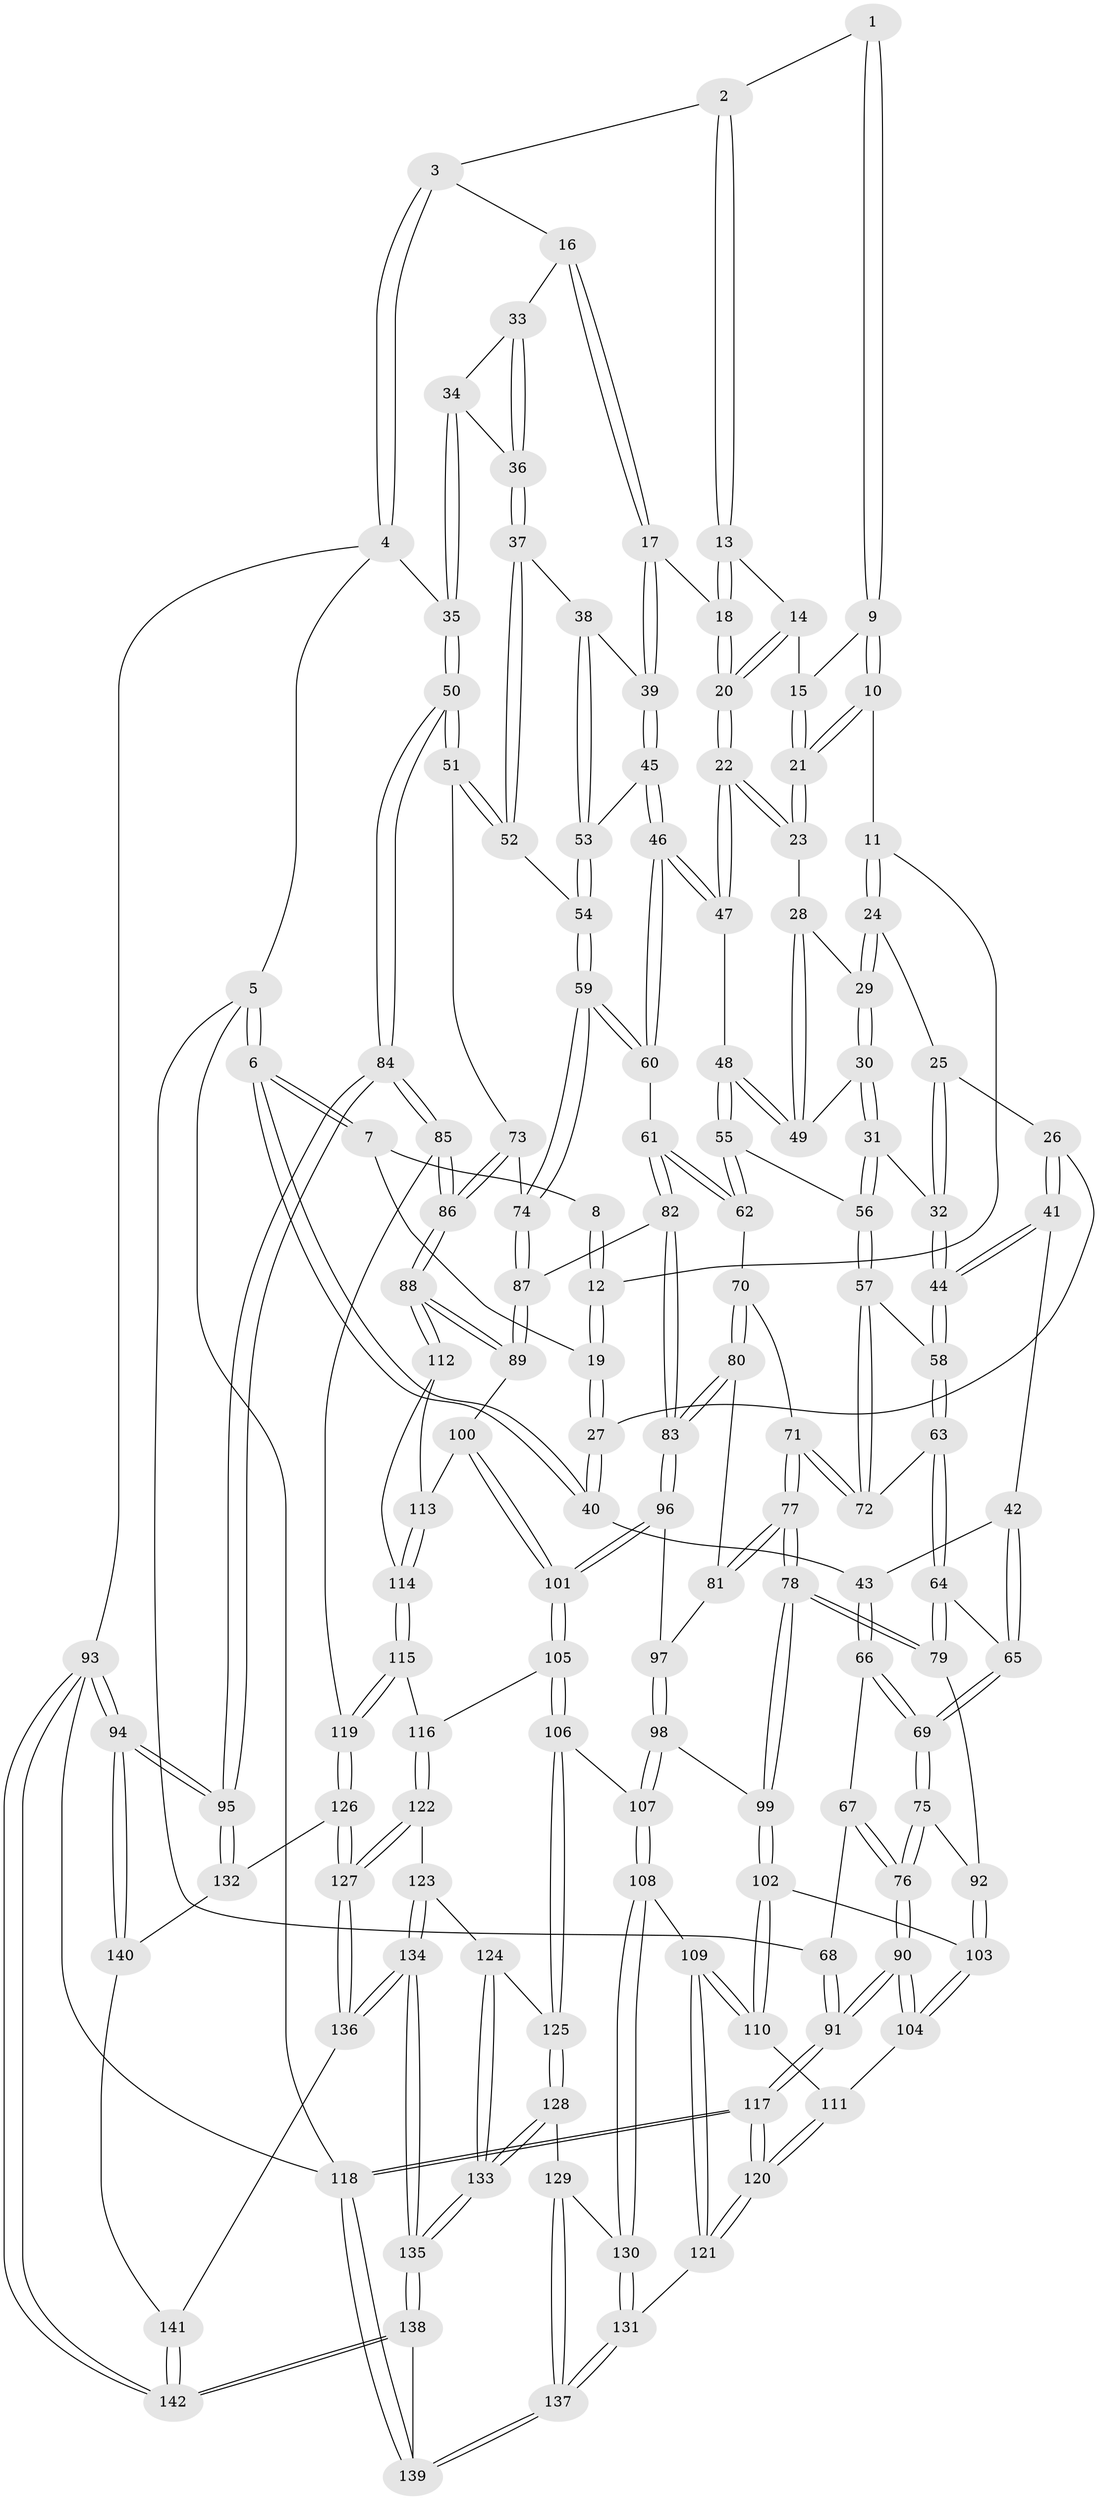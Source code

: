// coarse degree distribution, {4: 0.45348837209302323, 3: 0.5, 2: 0.03488372093023256, 5: 0.011627906976744186}
// Generated by graph-tools (version 1.1) at 2025/38/03/04/25 23:38:33]
// undirected, 142 vertices, 352 edges
graph export_dot {
  node [color=gray90,style=filled];
  1 [pos="+0.6487486779554862+0"];
  2 [pos="+0.6852515330664497+0"];
  3 [pos="+0.7702476097654731+0"];
  4 [pos="+1+0"];
  5 [pos="+0+0"];
  6 [pos="+0+0"];
  7 [pos="+0.37884407928651215+0"];
  8 [pos="+0.45428454332868895+0"];
  9 [pos="+0.6215500862074541+0"];
  10 [pos="+0.5468882501511508+0.0946786278717627"];
  11 [pos="+0.5358247534689365+0.09309163226053782"];
  12 [pos="+0.5266436283941351+0.08304036289334042"];
  13 [pos="+0.6841845745116867+0.0723436714928788"];
  14 [pos="+0.6532914734052935+0.08376491892420988"];
  15 [pos="+0.6195569273110966+0.09112305538258948"];
  16 [pos="+0.7933982057060983+0.08581382987549636"];
  17 [pos="+0.7672271665912945+0.11330390503976266"];
  18 [pos="+0.7400852832160021+0.12249467348039335"];
  19 [pos="+0.35198220151188736+0.0370739655684989"];
  20 [pos="+0.6964031529508923+0.17370899379212093"];
  21 [pos="+0.5927709871881961+0.12381281862774605"];
  22 [pos="+0.6801999573861349+0.19516955759007398"];
  23 [pos="+0.5933824427554449+0.12591071618083427"];
  24 [pos="+0.49776201486002997+0.12842463337143134"];
  25 [pos="+0.49249982214248417+0.12966321622104038"];
  26 [pos="+0.35169794480492694+0.04380306167213881"];
  27 [pos="+0.35139897575555423+0.03911465389566057"];
  28 [pos="+0.5771259407728233+0.15053472550889813"];
  29 [pos="+0.5200718983388092+0.18130853293017063"];
  30 [pos="+0.5007582591324452+0.22466498750152586"];
  31 [pos="+0.4801535506793775+0.2316628368146311"];
  32 [pos="+0.41729564192701335+0.20926023386511852"];
  33 [pos="+0.8437677806955239+0.10105162629939897"];
  34 [pos="+1+0.042919264679113306"];
  35 [pos="+1+0"];
  36 [pos="+0.875541713194354+0.19285146512757717"];
  37 [pos="+0.8731861906181662+0.20415611503177356"];
  38 [pos="+0.8249200556817274+0.2048571121956549"];
  39 [pos="+0.8083168096678078+0.19825211048582114"];
  40 [pos="+0.12650590044746324+0.08822084333435862"];
  41 [pos="+0.33868102749606815+0.19715310837660502"];
  42 [pos="+0.2513272283756353+0.22260907313102776"];
  43 [pos="+0.1771323900536993+0.22969777786829398"];
  44 [pos="+0.3497423829510442+0.20625955266605045"];
  45 [pos="+0.7360539573243825+0.2422159955643636"];
  46 [pos="+0.7044248826175974+0.2538271198092756"];
  47 [pos="+0.6813566712446384+0.22502328926196802"];
  48 [pos="+0.5869482507681995+0.25552698426929255"];
  49 [pos="+0.56732604109104+0.2394534669413432"];
  50 [pos="+1+0.30723397738086217"];
  51 [pos="+1+0.29799280471185674"];
  52 [pos="+0.9264184158262623+0.2812491391110052"];
  53 [pos="+0.8102322309475082+0.255208382226919"];
  54 [pos="+0.8341234446579019+0.3256903579052088"];
  55 [pos="+0.5742858324677027+0.3095035418828619"];
  56 [pos="+0.4965049491707291+0.3199976327943011"];
  57 [pos="+0.4919778139066243+0.3266054972661298"];
  58 [pos="+0.3570674807431607+0.23885708172860484"];
  59 [pos="+0.7686570614110225+0.3831211573598212"];
  60 [pos="+0.7289297132163121+0.3686037343088984"];
  61 [pos="+0.6694425023714793+0.39382868193247234"];
  62 [pos="+0.6205753284477905+0.38300613046019905"];
  63 [pos="+0.3742272493973032+0.34636095949671397"];
  64 [pos="+0.30600492045814265+0.4214597841541118"];
  65 [pos="+0.29643833348354187+0.4197220868622491"];
  66 [pos="+0.1497587983069144+0.2635419313608406"];
  67 [pos="+0.03311588329322055+0.29409138486233166"];
  68 [pos="+0+0.25371426099834876"];
  69 [pos="+0.2074246156392637+0.4235662734129033"];
  70 [pos="+0.5505956695495404+0.4158697670176493"];
  71 [pos="+0.4710551304111438+0.38600596533792303"];
  72 [pos="+0.46611325475640786+0.3759940186228566"];
  73 [pos="+0.8665863925947124+0.43042860849496994"];
  74 [pos="+0.7756883154563837+0.39427945817077575"];
  75 [pos="+0.12960298592533973+0.518214614159522"];
  76 [pos="+0.10170075650244562+0.5279263880278817"];
  77 [pos="+0.42106733421721504+0.5309602990925285"];
  78 [pos="+0.41325465788320764+0.5379843046013671"];
  79 [pos="+0.3592892394696418+0.507842299639459"];
  80 [pos="+0.5450541076158072+0.4912908005981583"];
  81 [pos="+0.4971223224254972+0.5127121143532392"];
  82 [pos="+0.6407339310455618+0.5209781612052725"];
  83 [pos="+0.6289893176853422+0.5410609900270527"];
  84 [pos="+1+0.6255811155786141"];
  85 [pos="+1+0.6150070777128123"];
  86 [pos="+1+0.606008227390996"];
  87 [pos="+0.7780748204238264+0.503865599294615"];
  88 [pos="+1+0.6063209371302324"];
  89 [pos="+0.7942543209518397+0.5476185429932107"];
  90 [pos="+0+0.6778735222489446"];
  91 [pos="+0+0.708463965811173"];
  92 [pos="+0.2403159960526697+0.5749514629047854"];
  93 [pos="+1+1"];
  94 [pos="+1+1"];
  95 [pos="+1+0.7703932405775443"];
  96 [pos="+0.6320659022205364+0.5869529356033606"];
  97 [pos="+0.5500956802607353+0.5694243163178371"];
  98 [pos="+0.43123872600247565+0.5976798753447958"];
  99 [pos="+0.4141661594109801+0.5447302197325942"];
  100 [pos="+0.7239335631365875+0.6208684156304258"];
  101 [pos="+0.6478552382597791+0.6411870840597498"];
  102 [pos="+0.2703707164800731+0.6399152415839968"];
  103 [pos="+0.26317321156621576+0.6343577261606558"];
  104 [pos="+0.16714262681281772+0.6884107465667805"];
  105 [pos="+0.6280562093182295+0.6808790271340645"];
  106 [pos="+0.5417653943449411+0.7251175404893387"];
  107 [pos="+0.44999145695107157+0.7024078938938295"];
  108 [pos="+0.4011474036605692+0.7334189880495502"];
  109 [pos="+0.3666584712241396+0.7331276677007573"];
  110 [pos="+0.3181040142497456+0.71166683211767"];
  111 [pos="+0.24150088521343363+0.7371155749720671"];
  112 [pos="+0.8774595675694882+0.6612229637942537"];
  113 [pos="+0.7242178658495958+0.6210653175766613"];
  114 [pos="+0.8074822784830337+0.7073452254664534"];
  115 [pos="+0.7878753877825033+0.7630949582789125"];
  116 [pos="+0.7177200531253722+0.7692761996715826"];
  117 [pos="+0+1"];
  118 [pos="+0+1"];
  119 [pos="+0.8198452148103367+0.7887163108989664"];
  120 [pos="+0.1696360709538595+0.8823333265239405"];
  121 [pos="+0.2553669519884809+0.8558103512463611"];
  122 [pos="+0.7105402246123277+0.816436578802021"];
  123 [pos="+0.6794679589485813+0.8558949776182676"];
  124 [pos="+0.6457325635169378+0.8492820264017841"];
  125 [pos="+0.557206718278909+0.8127318086058912"];
  126 [pos="+0.8512525116650572+0.8654966101428048"];
  127 [pos="+0.8034204271517551+0.9017221165140242"];
  128 [pos="+0.5439794335844047+0.86988972257874"];
  129 [pos="+0.5029519937768353+0.8925939994572666"];
  130 [pos="+0.4000095131454764+0.8529967491326542"];
  131 [pos="+0.3740746697741414+0.8988822279737243"];
  132 [pos="+0.8629662213926518+0.8669389815954667"];
  133 [pos="+0.5955850053853347+0.9410819374437975"];
  134 [pos="+0.695884692350624+1"];
  135 [pos="+0.6661284778159196+1"];
  136 [pos="+0.7828005959288941+0.9374118041625348"];
  137 [pos="+0.38509716349564893+1"];
  138 [pos="+0.6457216911033217+1"];
  139 [pos="+0.37587506971648615+1"];
  140 [pos="+0.8962047668557475+0.9549161312047502"];
  141 [pos="+0.8732373533397164+0.9894449256926507"];
  142 [pos="+0.9490911887796802+1"];
  1 -- 2;
  1 -- 9;
  1 -- 9;
  2 -- 3;
  2 -- 13;
  2 -- 13;
  3 -- 4;
  3 -- 4;
  3 -- 16;
  4 -- 5;
  4 -- 35;
  4 -- 93;
  5 -- 6;
  5 -- 6;
  5 -- 68;
  5 -- 118;
  6 -- 7;
  6 -- 7;
  6 -- 40;
  6 -- 40;
  7 -- 8;
  7 -- 19;
  8 -- 12;
  8 -- 12;
  9 -- 10;
  9 -- 10;
  9 -- 15;
  10 -- 11;
  10 -- 21;
  10 -- 21;
  11 -- 12;
  11 -- 24;
  11 -- 24;
  12 -- 19;
  12 -- 19;
  13 -- 14;
  13 -- 18;
  13 -- 18;
  14 -- 15;
  14 -- 20;
  14 -- 20;
  15 -- 21;
  15 -- 21;
  16 -- 17;
  16 -- 17;
  16 -- 33;
  17 -- 18;
  17 -- 39;
  17 -- 39;
  18 -- 20;
  18 -- 20;
  19 -- 27;
  19 -- 27;
  20 -- 22;
  20 -- 22;
  21 -- 23;
  21 -- 23;
  22 -- 23;
  22 -- 23;
  22 -- 47;
  22 -- 47;
  23 -- 28;
  24 -- 25;
  24 -- 29;
  24 -- 29;
  25 -- 26;
  25 -- 32;
  25 -- 32;
  26 -- 27;
  26 -- 41;
  26 -- 41;
  27 -- 40;
  27 -- 40;
  28 -- 29;
  28 -- 49;
  28 -- 49;
  29 -- 30;
  29 -- 30;
  30 -- 31;
  30 -- 31;
  30 -- 49;
  31 -- 32;
  31 -- 56;
  31 -- 56;
  32 -- 44;
  32 -- 44;
  33 -- 34;
  33 -- 36;
  33 -- 36;
  34 -- 35;
  34 -- 35;
  34 -- 36;
  35 -- 50;
  35 -- 50;
  36 -- 37;
  36 -- 37;
  37 -- 38;
  37 -- 52;
  37 -- 52;
  38 -- 39;
  38 -- 53;
  38 -- 53;
  39 -- 45;
  39 -- 45;
  40 -- 43;
  41 -- 42;
  41 -- 44;
  41 -- 44;
  42 -- 43;
  42 -- 65;
  42 -- 65;
  43 -- 66;
  43 -- 66;
  44 -- 58;
  44 -- 58;
  45 -- 46;
  45 -- 46;
  45 -- 53;
  46 -- 47;
  46 -- 47;
  46 -- 60;
  46 -- 60;
  47 -- 48;
  48 -- 49;
  48 -- 49;
  48 -- 55;
  48 -- 55;
  50 -- 51;
  50 -- 51;
  50 -- 84;
  50 -- 84;
  51 -- 52;
  51 -- 52;
  51 -- 73;
  52 -- 54;
  53 -- 54;
  53 -- 54;
  54 -- 59;
  54 -- 59;
  55 -- 56;
  55 -- 62;
  55 -- 62;
  56 -- 57;
  56 -- 57;
  57 -- 58;
  57 -- 72;
  57 -- 72;
  58 -- 63;
  58 -- 63;
  59 -- 60;
  59 -- 60;
  59 -- 74;
  59 -- 74;
  60 -- 61;
  61 -- 62;
  61 -- 62;
  61 -- 82;
  61 -- 82;
  62 -- 70;
  63 -- 64;
  63 -- 64;
  63 -- 72;
  64 -- 65;
  64 -- 79;
  64 -- 79;
  65 -- 69;
  65 -- 69;
  66 -- 67;
  66 -- 69;
  66 -- 69;
  67 -- 68;
  67 -- 76;
  67 -- 76;
  68 -- 91;
  68 -- 91;
  69 -- 75;
  69 -- 75;
  70 -- 71;
  70 -- 80;
  70 -- 80;
  71 -- 72;
  71 -- 72;
  71 -- 77;
  71 -- 77;
  73 -- 74;
  73 -- 86;
  73 -- 86;
  74 -- 87;
  74 -- 87;
  75 -- 76;
  75 -- 76;
  75 -- 92;
  76 -- 90;
  76 -- 90;
  77 -- 78;
  77 -- 78;
  77 -- 81;
  77 -- 81;
  78 -- 79;
  78 -- 79;
  78 -- 99;
  78 -- 99;
  79 -- 92;
  80 -- 81;
  80 -- 83;
  80 -- 83;
  81 -- 97;
  82 -- 83;
  82 -- 83;
  82 -- 87;
  83 -- 96;
  83 -- 96;
  84 -- 85;
  84 -- 85;
  84 -- 95;
  84 -- 95;
  85 -- 86;
  85 -- 86;
  85 -- 119;
  86 -- 88;
  86 -- 88;
  87 -- 89;
  87 -- 89;
  88 -- 89;
  88 -- 89;
  88 -- 112;
  88 -- 112;
  89 -- 100;
  90 -- 91;
  90 -- 91;
  90 -- 104;
  90 -- 104;
  91 -- 117;
  91 -- 117;
  92 -- 103;
  92 -- 103;
  93 -- 94;
  93 -- 94;
  93 -- 142;
  93 -- 142;
  93 -- 118;
  94 -- 95;
  94 -- 95;
  94 -- 140;
  94 -- 140;
  95 -- 132;
  95 -- 132;
  96 -- 97;
  96 -- 101;
  96 -- 101;
  97 -- 98;
  97 -- 98;
  98 -- 99;
  98 -- 107;
  98 -- 107;
  99 -- 102;
  99 -- 102;
  100 -- 101;
  100 -- 101;
  100 -- 113;
  101 -- 105;
  101 -- 105;
  102 -- 103;
  102 -- 110;
  102 -- 110;
  103 -- 104;
  103 -- 104;
  104 -- 111;
  105 -- 106;
  105 -- 106;
  105 -- 116;
  106 -- 107;
  106 -- 125;
  106 -- 125;
  107 -- 108;
  107 -- 108;
  108 -- 109;
  108 -- 130;
  108 -- 130;
  109 -- 110;
  109 -- 110;
  109 -- 121;
  109 -- 121;
  110 -- 111;
  111 -- 120;
  111 -- 120;
  112 -- 113;
  112 -- 114;
  113 -- 114;
  113 -- 114;
  114 -- 115;
  114 -- 115;
  115 -- 116;
  115 -- 119;
  115 -- 119;
  116 -- 122;
  116 -- 122;
  117 -- 118;
  117 -- 118;
  117 -- 120;
  117 -- 120;
  118 -- 139;
  118 -- 139;
  119 -- 126;
  119 -- 126;
  120 -- 121;
  120 -- 121;
  121 -- 131;
  122 -- 123;
  122 -- 127;
  122 -- 127;
  123 -- 124;
  123 -- 134;
  123 -- 134;
  124 -- 125;
  124 -- 133;
  124 -- 133;
  125 -- 128;
  125 -- 128;
  126 -- 127;
  126 -- 127;
  126 -- 132;
  127 -- 136;
  127 -- 136;
  128 -- 129;
  128 -- 133;
  128 -- 133;
  129 -- 130;
  129 -- 137;
  129 -- 137;
  130 -- 131;
  130 -- 131;
  131 -- 137;
  131 -- 137;
  132 -- 140;
  133 -- 135;
  133 -- 135;
  134 -- 135;
  134 -- 135;
  134 -- 136;
  134 -- 136;
  135 -- 138;
  135 -- 138;
  136 -- 141;
  137 -- 139;
  137 -- 139;
  138 -- 139;
  138 -- 142;
  138 -- 142;
  140 -- 141;
  141 -- 142;
  141 -- 142;
}
